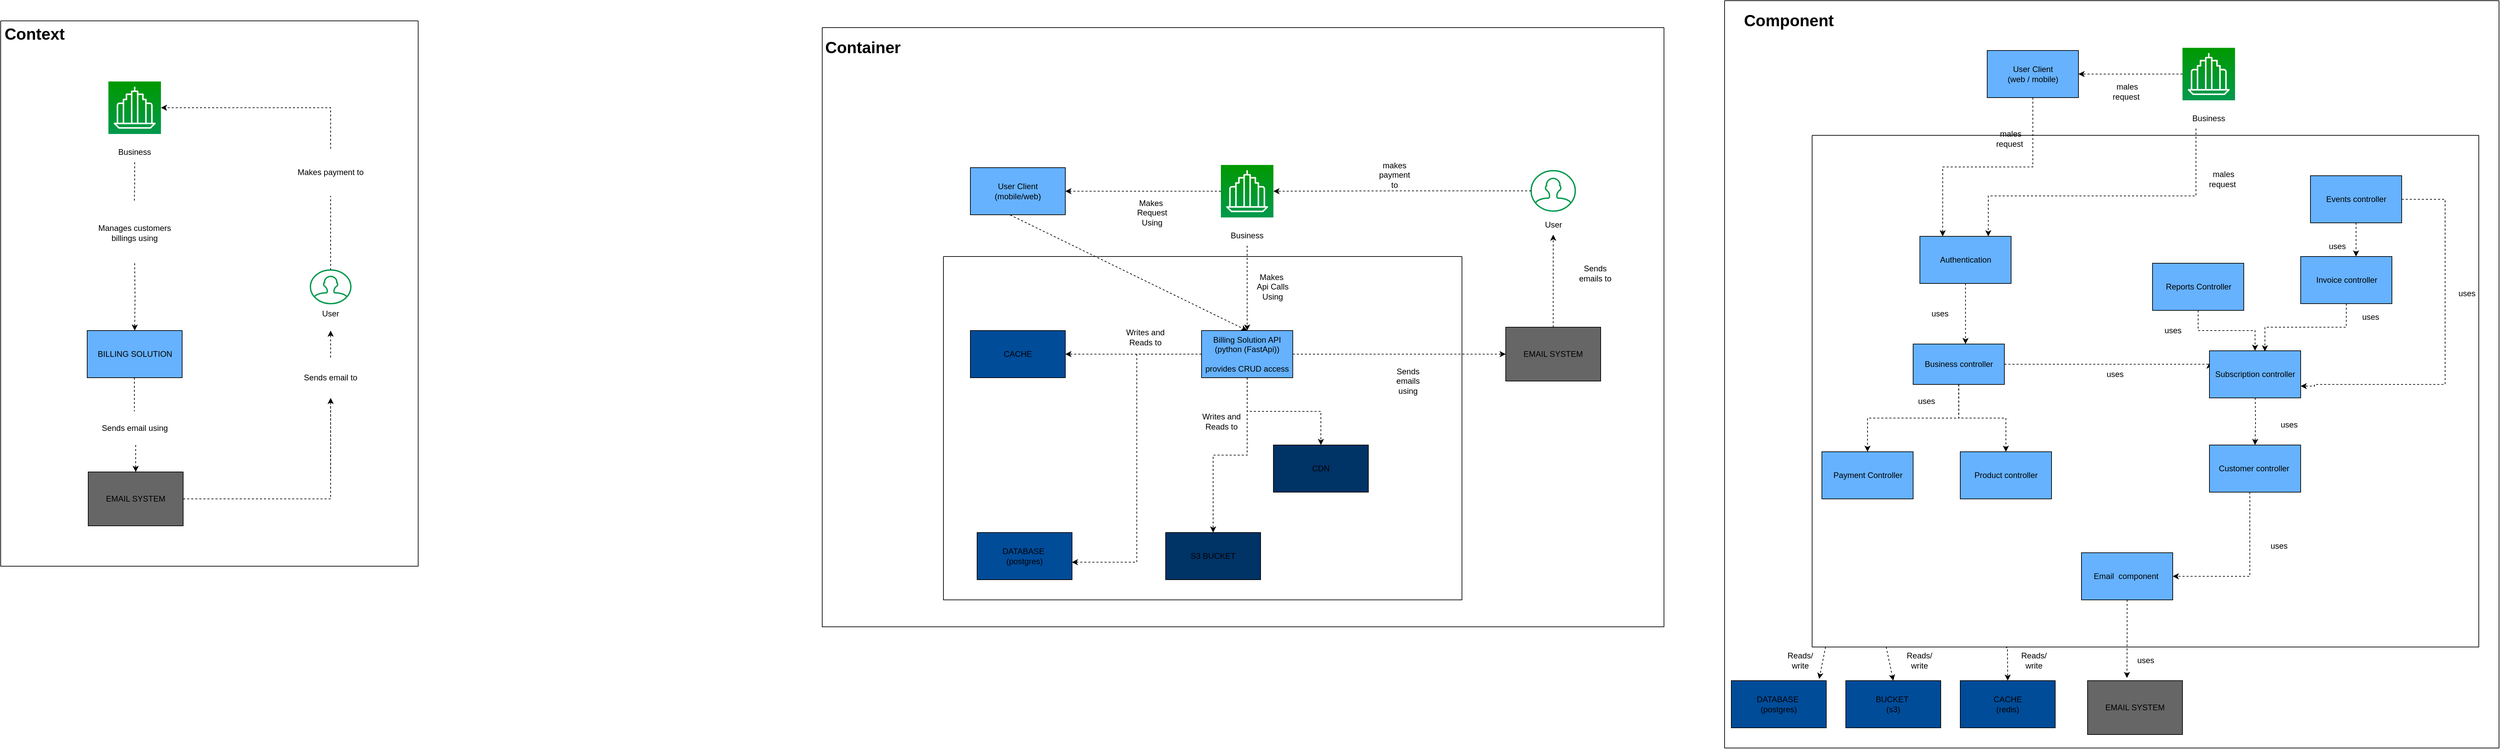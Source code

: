 <mxfile version="21.6.1" type="google">
  <diagram name="Page-1" id="AGiO3ol5ohwqfE_UyvIH">
    <mxGraphModel grid="1" page="1" gridSize="10" guides="1" tooltips="1" connect="1" arrows="1" fold="1" pageScale="1" pageWidth="850" pageHeight="1100" math="0" shadow="0">
      <root>
        <mxCell id="0" />
        <mxCell id="1" parent="0" />
        <mxCell id="WrBATwZzKK5_DxGyc8Bm-41" style="edgeStyle=orthogonalEdgeStyle;rounded=0;orthogonalLoop=1;jettySize=auto;html=1;entryX=0.5;entryY=0;entryDx=0;entryDy=0;endArrow=none;endFill=0;dashed=1;" edge="1" parent="1" source="WrBATwZzKK5_DxGyc8Bm-2">
          <mxGeometry relative="1" as="geometry">
            <mxPoint x="188.5" y="590" as="targetPoint" />
            <Array as="points">
              <mxPoint x="189" y="565" />
            </Array>
          </mxGeometry>
        </mxCell>
        <mxCell id="WrBATwZzKK5_DxGyc8Bm-2" value="BILLING SOLUTION" style="rounded=0;whiteSpace=wrap;html=1;fillColor=#66B2FF;movable=1;resizable=1;rotatable=1;deletable=1;editable=1;locked=0;connectable=1;" vertex="1" parent="1">
          <mxGeometry x="118.5" y="470" width="141" height="70" as="geometry" />
        </mxCell>
        <mxCell id="WrBATwZzKK5_DxGyc8Bm-4" value="" style="group;movable=1;resizable=1;rotatable=1;deletable=1;editable=1;locked=0;connectable=1;" connectable="0" vertex="1" parent="1">
          <mxGeometry x="150" y="100" width="78" height="120" as="geometry" />
        </mxCell>
        <mxCell id="WrBATwZzKK5_DxGyc8Bm-63" value="" style="group" connectable="0" vertex="1" parent="WrBATwZzKK5_DxGyc8Bm-4">
          <mxGeometry width="78" height="120" as="geometry" />
        </mxCell>
        <mxCell id="WrBATwZzKK5_DxGyc8Bm-1" value="" style="sketch=0;points=[[0,0,0],[0.25,0,0],[0.5,0,0],[0.75,0,0],[1,0,0],[0,1,0],[0.25,1,0],[0.5,1,0],[0.75,1,0],[1,1,0],[0,0.25,0],[0,0.5,0],[0,0.75,0],[1,0.25,0],[1,0.5,0],[1,0.75,0]];outlineConnect=0;fontColor=#232F3E;gradientColor=#009900;gradientDirection=north;fillColor=#00994D;strokeColor=#ffffff;dashed=0;verticalLabelPosition=bottom;verticalAlign=top;align=center;html=1;fontSize=12;fontStyle=0;aspect=fixed;shape=mxgraph.aws4.resourceIcon;resIcon=mxgraph.aws4.business_application;" vertex="1" parent="WrBATwZzKK5_DxGyc8Bm-63">
          <mxGeometry width="78" height="78" as="geometry" />
        </mxCell>
        <mxCell id="WrBATwZzKK5_DxGyc8Bm-3" value="Business" style="text;html=1;strokeColor=none;fillColor=none;align=center;verticalAlign=middle;whiteSpace=wrap;rounded=0;" vertex="1" parent="WrBATwZzKK5_DxGyc8Bm-63">
          <mxGeometry x="9" y="90" width="60" height="30" as="geometry" />
        </mxCell>
        <object label="" placeholders="1" id="WrBATwZzKK5_DxGyc8Bm-12">
          <mxCell style="edgeStyle=orthogonalEdgeStyle;rounded=0;orthogonalLoop=1;jettySize=auto;html=1;dashed=1;" edge="1" parent="1" target="WrBATwZzKK5_DxGyc8Bm-2">
            <mxGeometry relative="1" as="geometry">
              <mxPoint x="189" y="370" as="sourcePoint" />
            </mxGeometry>
          </mxCell>
        </object>
        <mxCell id="WrBATwZzKK5_DxGyc8Bm-20" value="Manages customers&lt;br&gt;billings using" style="text;html=1;strokeColor=none;fillColor=none;align=center;verticalAlign=middle;whiteSpace=wrap;rounded=0;" vertex="1" parent="1">
          <mxGeometry x="118.5" y="280" width="140" height="90" as="geometry" />
        </mxCell>
        <mxCell id="WrBATwZzKK5_DxGyc8Bm-30" style="edgeStyle=orthogonalEdgeStyle;rounded=0;orthogonalLoop=1;jettySize=auto;html=1;entryX=1;entryY=0.5;entryDx=0;entryDy=0;entryPerimeter=0;exitX=0.5;exitY=0;exitDx=0;exitDy=0;dashed=1;movable=0;resizable=0;rotatable=0;deletable=0;editable=0;locked=1;connectable=0;" edge="1" parent="1" source="WrBATwZzKK5_DxGyc8Bm-21" target="WrBATwZzKK5_DxGyc8Bm-1">
          <mxGeometry relative="1" as="geometry">
            <mxPoint x="250" y="140" as="targetPoint" />
            <mxPoint x="518.5" y="200" as="sourcePoint" />
            <Array as="points">
              <mxPoint x="480" y="139" />
            </Array>
          </mxGeometry>
        </mxCell>
        <mxCell id="WrBATwZzKK5_DxGyc8Bm-21" value="Makes payment to" style="text;html=1;strokeColor=none;fillColor=none;align=center;verticalAlign=middle;whiteSpace=wrap;rounded=0;movable=0;resizable=0;rotatable=0;deletable=0;editable=0;locked=1;connectable=0;" vertex="1" parent="1">
          <mxGeometry x="410" y="200" width="140" height="70" as="geometry" />
        </mxCell>
        <mxCell id="WrBATwZzKK5_DxGyc8Bm-22" style="edgeStyle=orthogonalEdgeStyle;rounded=0;orthogonalLoop=1;jettySize=auto;html=1;entryX=0.5;entryY=0;entryDx=0;entryDy=0;dashed=1;endArrow=none;endFill=0;" edge="1" parent="1" source="WrBATwZzKK5_DxGyc8Bm-3" target="WrBATwZzKK5_DxGyc8Bm-20">
          <mxGeometry relative="1" as="geometry" />
        </mxCell>
        <mxCell id="WrBATwZzKK5_DxGyc8Bm-26" value="" style="edgeStyle=orthogonalEdgeStyle;rounded=0;orthogonalLoop=1;jettySize=auto;html=1;dashed=1;" edge="1" parent="1" source="WrBATwZzKK5_DxGyc8Bm-24">
          <mxGeometry relative="1" as="geometry">
            <mxPoint x="480" y="470" as="targetPoint" />
          </mxGeometry>
        </mxCell>
        <mxCell id="WrBATwZzKK5_DxGyc8Bm-38" value="" style="swimlane;startSize=0;movable=1;resizable=1;rotatable=1;deletable=1;editable=1;locked=0;connectable=1;" vertex="1" parent="1">
          <mxGeometry x="-10" y="10" width="620" height="810" as="geometry" />
        </mxCell>
        <mxCell id="WrBATwZzKK5_DxGyc8Bm-47" value="Context" style="text;strokeColor=none;fillColor=none;html=1;fontSize=24;fontStyle=1;verticalAlign=middle;align=center;movable=1;resizable=1;rotatable=1;deletable=1;editable=1;locked=0;connectable=1;" vertex="1" parent="WrBATwZzKK5_DxGyc8Bm-38">
          <mxGeometry width="100" height="40" as="geometry" />
        </mxCell>
        <mxCell id="WrBATwZzKK5_DxGyc8Bm-51" value="" style="group;movable=1;resizable=1;rotatable=1;deletable=1;editable=1;locked=0;connectable=1;" connectable="0" vertex="1" parent="WrBATwZzKK5_DxGyc8Bm-38">
          <mxGeometry x="460" y="370" width="60" height="80" as="geometry" />
        </mxCell>
        <mxCell id="WrBATwZzKK5_DxGyc8Bm-49" value="" style="html=1;verticalLabelPosition=bottom;align=center;labelBackgroundColor=#ffffff;verticalAlign=top;strokeWidth=2;strokeColor=#00994D;shadow=0;dashed=0;shape=mxgraph.ios7.icons.user;" vertex="1" parent="WrBATwZzKK5_DxGyc8Bm-51">
          <mxGeometry width="60" height="50" as="geometry" />
        </mxCell>
        <mxCell id="WrBATwZzKK5_DxGyc8Bm-50" value="User" style="text;html=1;strokeColor=none;fillColor=none;align=center;verticalAlign=middle;whiteSpace=wrap;rounded=0;container=1;" vertex="1" parent="WrBATwZzKK5_DxGyc8Bm-51">
          <mxGeometry y="50" width="60" height="30" as="geometry" />
        </mxCell>
        <mxCell id="WrBATwZzKK5_DxGyc8Bm-62" style="edgeStyle=orthogonalEdgeStyle;rounded=0;orthogonalLoop=1;jettySize=auto;html=1;entryX=0.5;entryY=1;entryDx=0;entryDy=0;dashed=1;" edge="1" parent="WrBATwZzKK5_DxGyc8Bm-38" source="WrBATwZzKK5_DxGyc8Bm-34" target="WrBATwZzKK5_DxGyc8Bm-24">
          <mxGeometry relative="1" as="geometry" />
        </mxCell>
        <mxCell id="WrBATwZzKK5_DxGyc8Bm-34" value="EMAIL SYSTEM" style="rounded=0;whiteSpace=wrap;html=1;fillColor=#666666;movable=1;resizable=1;rotatable=1;deletable=1;editable=1;locked=0;connectable=1;" vertex="1" parent="WrBATwZzKK5_DxGyc8Bm-38">
          <mxGeometry x="130" y="670" width="141" height="80" as="geometry" />
        </mxCell>
        <mxCell id="WrBATwZzKK5_DxGyc8Bm-24" value="Sends email to" style="text;html=1;strokeColor=none;fillColor=none;align=center;verticalAlign=middle;whiteSpace=wrap;rounded=0;" vertex="1" parent="WrBATwZzKK5_DxGyc8Bm-38">
          <mxGeometry x="435" y="500" width="110" height="60" as="geometry" />
        </mxCell>
        <mxCell id="WrBATwZzKK5_DxGyc8Bm-36" style="edgeStyle=orthogonalEdgeStyle;rounded=0;orthogonalLoop=1;jettySize=auto;html=1;entryX=0.5;entryY=1;entryDx=0;entryDy=0;endArrow=none;endFill=0;dashed=1;" edge="1" parent="WrBATwZzKK5_DxGyc8Bm-38" source="WrBATwZzKK5_DxGyc8Bm-38" target="WrBATwZzKK5_DxGyc8Bm-24">
          <mxGeometry relative="1" as="geometry">
            <mxPoint x="490" y="610" as="targetPoint" />
            <Array as="points">
              <mxPoint x="490" y="670" />
              <mxPoint x="490" y="670" />
            </Array>
          </mxGeometry>
        </mxCell>
        <mxCell id="WrBATwZzKK5_DxGyc8Bm-61" style="edgeStyle=orthogonalEdgeStyle;rounded=0;orthogonalLoop=1;jettySize=auto;html=1;dashed=1;" edge="1" parent="WrBATwZzKK5_DxGyc8Bm-38" source="WrBATwZzKK5_DxGyc8Bm-59" target="WrBATwZzKK5_DxGyc8Bm-34">
          <mxGeometry relative="1" as="geometry" />
        </mxCell>
        <mxCell id="WrBATwZzKK5_DxGyc8Bm-59" value="Sends email using&amp;nbsp;" style="text;html=1;strokeColor=none;fillColor=none;align=center;verticalAlign=middle;whiteSpace=wrap;rounded=0;movable=1;resizable=1;rotatable=1;deletable=1;editable=1;locked=0;connectable=1;" vertex="1" parent="WrBATwZzKK5_DxGyc8Bm-38">
          <mxGeometry x="145.5" y="580" width="110" height="50" as="geometry" />
        </mxCell>
        <mxCell id="WrBATwZzKK5_DxGyc8Bm-53" style="edgeStyle=orthogonalEdgeStyle;rounded=0;orthogonalLoop=1;jettySize=auto;html=1;endArrow=none;endFill=0;dashed=1;movable=1;resizable=1;rotatable=1;deletable=1;editable=1;locked=0;connectable=1;" edge="1" parent="1" source="WrBATwZzKK5_DxGyc8Bm-49" target="WrBATwZzKK5_DxGyc8Bm-21">
          <mxGeometry relative="1" as="geometry" />
        </mxCell>
        <mxCell id="WrBATwZzKK5_DxGyc8Bm-74" value="" style="swimlane;startSize=0;strokeColor=#000000;" vertex="1" parent="1">
          <mxGeometry x="1210" y="20" width="1250" height="890" as="geometry" />
        </mxCell>
        <mxCell id="WrBATwZzKK5_DxGyc8Bm-87" style="edgeStyle=orthogonalEdgeStyle;rounded=0;orthogonalLoop=1;jettySize=auto;html=1;entryX=1;entryY=0.5;entryDx=0;entryDy=0;dashed=1;" edge="1" parent="WrBATwZzKK5_DxGyc8Bm-74" source="WrBATwZzKK5_DxGyc8Bm-72" target="WrBATwZzKK5_DxGyc8Bm-81">
          <mxGeometry relative="1" as="geometry" />
        </mxCell>
        <mxCell id="WrBATwZzKK5_DxGyc8Bm-91" style="edgeStyle=orthogonalEdgeStyle;rounded=0;orthogonalLoop=1;jettySize=auto;html=1;entryX=0.5;entryY=0;entryDx=0;entryDy=0;dashed=1;" edge="1" parent="WrBATwZzKK5_DxGyc8Bm-74" source="WrBATwZzKK5_DxGyc8Bm-72" target="WrBATwZzKK5_DxGyc8Bm-82">
          <mxGeometry relative="1" as="geometry" />
        </mxCell>
        <mxCell id="WrBATwZzKK5_DxGyc8Bm-92" style="edgeStyle=orthogonalEdgeStyle;rounded=0;orthogonalLoop=1;jettySize=auto;html=1;dashed=1;" edge="1" parent="WrBATwZzKK5_DxGyc8Bm-74" source="WrBATwZzKK5_DxGyc8Bm-72" target="WrBATwZzKK5_DxGyc8Bm-98">
          <mxGeometry relative="1" as="geometry">
            <mxPoint x="555.25" y="750" as="targetPoint" />
          </mxGeometry>
        </mxCell>
        <mxCell id="WrBATwZzKK5_DxGyc8Bm-93" style="edgeStyle=orthogonalEdgeStyle;rounded=0;orthogonalLoop=1;jettySize=auto;html=1;entryX=0.998;entryY=0.629;entryDx=0;entryDy=0;entryPerimeter=0;dashed=1;" edge="1" parent="WrBATwZzKK5_DxGyc8Bm-74" source="WrBATwZzKK5_DxGyc8Bm-72" target="WrBATwZzKK5_DxGyc8Bm-79">
          <mxGeometry relative="1" as="geometry" />
        </mxCell>
        <mxCell id="WrBATwZzKK5_DxGyc8Bm-94" style="edgeStyle=orthogonalEdgeStyle;rounded=0;orthogonalLoop=1;jettySize=auto;html=1;entryX=0;entryY=0.5;entryDx=0;entryDy=0;dashed=1;" edge="1" parent="WrBATwZzKK5_DxGyc8Bm-74" source="WrBATwZzKK5_DxGyc8Bm-72" target="WrBATwZzKK5_DxGyc8Bm-73">
          <mxGeometry relative="1" as="geometry" />
        </mxCell>
        <mxCell id="WrBATwZzKK5_DxGyc8Bm-72" value="Billing Solution API&lt;br&gt;(python (FastApi))&lt;br&gt;&lt;br&gt;provides CRUD access" style="rounded=0;whiteSpace=wrap;html=1;fillColor=#66B2FF;movable=1;resizable=1;rotatable=1;deletable=1;editable=1;locked=0;connectable=1;" vertex="1" parent="WrBATwZzKK5_DxGyc8Bm-74">
          <mxGeometry x="563.25" y="450" width="135.5" height="70" as="geometry" />
        </mxCell>
        <mxCell id="WrBATwZzKK5_DxGyc8Bm-78" value="User Client&lt;br&gt;(mobile/web)" style="rounded=0;whiteSpace=wrap;html=1;fillColor=#66B2FF;movable=1;resizable=1;rotatable=1;deletable=1;editable=1;locked=0;connectable=1;" vertex="1" parent="WrBATwZzKK5_DxGyc8Bm-74">
          <mxGeometry x="220" y="208" width="141" height="70" as="geometry" />
        </mxCell>
        <mxCell id="WrBATwZzKK5_DxGyc8Bm-95" style="edgeStyle=orthogonalEdgeStyle;rounded=0;orthogonalLoop=1;jettySize=auto;html=1;dashed=1;" edge="1" parent="WrBATwZzKK5_DxGyc8Bm-74" source="WrBATwZzKK5_DxGyc8Bm-73" target="WrBATwZzKK5_DxGyc8Bm-71">
          <mxGeometry relative="1" as="geometry" />
        </mxCell>
        <mxCell id="WrBATwZzKK5_DxGyc8Bm-73" value="EMAIL SYSTEM" style="rounded=0;whiteSpace=wrap;html=1;fillColor=#666666;movable=1;resizable=1;rotatable=1;deletable=1;editable=1;locked=0;connectable=1;" vertex="1" parent="WrBATwZzKK5_DxGyc8Bm-74">
          <mxGeometry x="1015" y="445" width="141" height="80" as="geometry" />
        </mxCell>
        <mxCell id="WrBATwZzKK5_DxGyc8Bm-86" style="edgeStyle=orthogonalEdgeStyle;rounded=0;orthogonalLoop=1;jettySize=auto;html=1;dashed=1;" edge="1" parent="WrBATwZzKK5_DxGyc8Bm-74" source="WrBATwZzKK5_DxGyc8Bm-65" target="WrBATwZzKK5_DxGyc8Bm-72">
          <mxGeometry relative="1" as="geometry" />
        </mxCell>
        <mxCell id="WrBATwZzKK5_DxGyc8Bm-65" value="" style="group;movable=1;resizable=1;rotatable=1;deletable=1;editable=1;locked=0;connectable=1;" connectable="0" vertex="1" parent="WrBATwZzKK5_DxGyc8Bm-74">
          <mxGeometry x="592" y="204" width="78" height="120" as="geometry" />
        </mxCell>
        <mxCell id="WrBATwZzKK5_DxGyc8Bm-66" value="" style="group" connectable="0" vertex="1" parent="WrBATwZzKK5_DxGyc8Bm-65">
          <mxGeometry width="78" height="120" as="geometry" />
        </mxCell>
        <mxCell id="WrBATwZzKK5_DxGyc8Bm-67" value="" style="sketch=0;points=[[0,0,0],[0.25,0,0],[0.5,0,0],[0.75,0,0],[1,0,0],[0,1,0],[0.25,1,0],[0.5,1,0],[0.75,1,0],[1,1,0],[0,0.25,0],[0,0.5,0],[0,0.75,0],[1,0.25,0],[1,0.5,0],[1,0.75,0]];outlineConnect=0;fontColor=#232F3E;gradientColor=#009900;gradientDirection=north;fillColor=#00994D;strokeColor=#ffffff;dashed=0;verticalLabelPosition=bottom;verticalAlign=top;align=center;html=1;fontSize=12;fontStyle=0;aspect=fixed;shape=mxgraph.aws4.resourceIcon;resIcon=mxgraph.aws4.business_application;" vertex="1" parent="WrBATwZzKK5_DxGyc8Bm-66">
          <mxGeometry width="78" height="78" as="geometry" />
        </mxCell>
        <mxCell id="WrBATwZzKK5_DxGyc8Bm-68" value="Business" style="text;html=1;strokeColor=none;fillColor=none;align=center;verticalAlign=middle;whiteSpace=wrap;rounded=0;" vertex="1" parent="WrBATwZzKK5_DxGyc8Bm-66">
          <mxGeometry x="9" y="90" width="60" height="30" as="geometry" />
        </mxCell>
        <mxCell id="WrBATwZzKK5_DxGyc8Bm-79" value="DATABASE&amp;nbsp;&lt;br&gt;(postgres)" style="rounded=0;whiteSpace=wrap;html=1;fillColor=#004C99;movable=1;resizable=1;rotatable=1;deletable=1;editable=1;locked=0;connectable=1;" vertex="1" parent="WrBATwZzKK5_DxGyc8Bm-74">
          <mxGeometry x="230" y="750" width="141" height="70" as="geometry" />
        </mxCell>
        <mxCell id="WrBATwZzKK5_DxGyc8Bm-81" value="CACHE" style="rounded=0;whiteSpace=wrap;html=1;fillColor=#004C99;movable=1;resizable=1;rotatable=1;deletable=1;editable=1;locked=0;connectable=1;" vertex="1" parent="WrBATwZzKK5_DxGyc8Bm-74">
          <mxGeometry x="220" y="450" width="141" height="70" as="geometry" />
        </mxCell>
        <mxCell id="WrBATwZzKK5_DxGyc8Bm-82" value="CDN" style="rounded=0;whiteSpace=wrap;html=1;fillColor=#003366;movable=1;resizable=1;rotatable=1;deletable=1;editable=1;locked=0;connectable=1;" vertex="1" parent="WrBATwZzKK5_DxGyc8Bm-74">
          <mxGeometry x="670" y="620" width="141" height="70" as="geometry" />
        </mxCell>
        <mxCell id="WrBATwZzKK5_DxGyc8Bm-85" style="edgeStyle=orthogonalEdgeStyle;rounded=0;orthogonalLoop=1;jettySize=auto;html=1;dashed=1;" edge="1" parent="WrBATwZzKK5_DxGyc8Bm-74" source="WrBATwZzKK5_DxGyc8Bm-67" target="WrBATwZzKK5_DxGyc8Bm-78">
          <mxGeometry relative="1" as="geometry" />
        </mxCell>
        <mxCell id="WrBATwZzKK5_DxGyc8Bm-83" value="" style="group" connectable="0" vertex="1" parent="WrBATwZzKK5_DxGyc8Bm-74">
          <mxGeometry x="1052.75" y="212.5" width="65.5" height="95" as="geometry" />
        </mxCell>
        <mxCell id="WrBATwZzKK5_DxGyc8Bm-70" value="" style="html=1;verticalLabelPosition=bottom;align=center;labelBackgroundColor=#ffffff;verticalAlign=top;strokeWidth=2;strokeColor=#00994D;shadow=0;dashed=0;shape=mxgraph.ios7.icons.user;" vertex="1" parent="WrBATwZzKK5_DxGyc8Bm-83">
          <mxGeometry width="65.5" height="60" as="geometry" />
        </mxCell>
        <mxCell id="WrBATwZzKK5_DxGyc8Bm-71" value="User" style="text;html=1;strokeColor=none;fillColor=none;align=center;verticalAlign=middle;whiteSpace=wrap;rounded=0;container=1;" vertex="1" parent="WrBATwZzKK5_DxGyc8Bm-83">
          <mxGeometry y="65" width="65.5" height="30" as="geometry" />
        </mxCell>
        <mxCell id="WrBATwZzKK5_DxGyc8Bm-96" style="edgeStyle=orthogonalEdgeStyle;rounded=0;orthogonalLoop=1;jettySize=auto;html=1;entryX=1;entryY=0.5;entryDx=0;entryDy=0;entryPerimeter=0;dashed=1;" edge="1" parent="WrBATwZzKK5_DxGyc8Bm-74" source="WrBATwZzKK5_DxGyc8Bm-70" target="WrBATwZzKK5_DxGyc8Bm-67">
          <mxGeometry relative="1" as="geometry" />
        </mxCell>
        <mxCell id="WrBATwZzKK5_DxGyc8Bm-97" value="Container" style="text;strokeColor=none;fillColor=none;html=1;fontSize=24;fontStyle=1;verticalAlign=middle;align=center;movable=1;resizable=1;rotatable=1;deletable=1;editable=1;locked=0;connectable=1;" vertex="1" parent="WrBATwZzKK5_DxGyc8Bm-74">
          <mxGeometry x="10" y="10" width="100" height="40" as="geometry" />
        </mxCell>
        <mxCell id="WrBATwZzKK5_DxGyc8Bm-98" value="S3 BUCKET" style="rounded=0;whiteSpace=wrap;html=1;fillColor=#003366;movable=1;resizable=1;rotatable=1;deletable=1;editable=1;locked=0;connectable=1;" vertex="1" parent="WrBATwZzKK5_DxGyc8Bm-74">
          <mxGeometry x="510" y="750" width="141" height="70" as="geometry" />
        </mxCell>
        <mxCell id="WrBATwZzKK5_DxGyc8Bm-99" value="Makes&amp;nbsp; Request Using" style="text;html=1;strokeColor=none;fillColor=none;align=center;verticalAlign=middle;whiteSpace=wrap;rounded=0;" vertex="1" parent="WrBATwZzKK5_DxGyc8Bm-74">
          <mxGeometry x="460" y="260" width="60" height="30" as="geometry" />
        </mxCell>
        <mxCell id="WrBATwZzKK5_DxGyc8Bm-101" value="" style="endArrow=classic;html=1;rounded=0;exitX=0.42;exitY=1.005;exitDx=0;exitDy=0;exitPerimeter=0;entryX=0.5;entryY=0;entryDx=0;entryDy=0;dashed=1;" edge="1" parent="WrBATwZzKK5_DxGyc8Bm-74" source="WrBATwZzKK5_DxGyc8Bm-78" target="WrBATwZzKK5_DxGyc8Bm-72">
          <mxGeometry width="50" height="50" relative="1" as="geometry">
            <mxPoint x="550" y="500" as="sourcePoint" />
            <mxPoint x="600" y="450" as="targetPoint" />
          </mxGeometry>
        </mxCell>
        <mxCell id="WrBATwZzKK5_DxGyc8Bm-107" value="Makes&amp;nbsp; Api Calls Using" style="text;html=1;strokeColor=none;fillColor=none;align=center;verticalAlign=middle;whiteSpace=wrap;rounded=0;" vertex="1" parent="WrBATwZzKK5_DxGyc8Bm-74">
          <mxGeometry x="638.75" y="370" width="60" height="30" as="geometry" />
        </mxCell>
        <mxCell id="WrBATwZzKK5_DxGyc8Bm-108" value="Writes and Reads to" style="text;html=1;strokeColor=none;fillColor=none;align=center;verticalAlign=middle;whiteSpace=wrap;rounded=0;" vertex="1" parent="WrBATwZzKK5_DxGyc8Bm-74">
          <mxGeometry x="450" y="445" width="60" height="30" as="geometry" />
        </mxCell>
        <mxCell id="WrBATwZzKK5_DxGyc8Bm-109" value="Writes and Reads to" style="text;html=1;strokeColor=none;fillColor=none;align=center;verticalAlign=middle;whiteSpace=wrap;rounded=0;" vertex="1" parent="WrBATwZzKK5_DxGyc8Bm-74">
          <mxGeometry x="563.25" y="570" width="60" height="30" as="geometry" />
        </mxCell>
        <mxCell id="WrBATwZzKK5_DxGyc8Bm-111" value="Sends emails using" style="text;html=1;strokeColor=none;fillColor=none;align=center;verticalAlign=middle;whiteSpace=wrap;rounded=0;" vertex="1" parent="WrBATwZzKK5_DxGyc8Bm-74">
          <mxGeometry x="840" y="510" width="60" height="30" as="geometry" />
        </mxCell>
        <mxCell id="WrBATwZzKK5_DxGyc8Bm-112" value="Sends emails to" style="text;html=1;strokeColor=none;fillColor=none;align=center;verticalAlign=middle;whiteSpace=wrap;rounded=0;" vertex="1" parent="WrBATwZzKK5_DxGyc8Bm-74">
          <mxGeometry x="1118.25" y="350" width="60" height="30" as="geometry" />
        </mxCell>
        <mxCell id="WrBATwZzKK5_DxGyc8Bm-113" value="makes payment to" style="text;html=1;strokeColor=none;fillColor=none;align=center;verticalAlign=middle;whiteSpace=wrap;rounded=0;" vertex="1" parent="WrBATwZzKK5_DxGyc8Bm-74">
          <mxGeometry x="820" y="204" width="60" height="30" as="geometry" />
        </mxCell>
        <mxCell id="WrBATwZzKK5_DxGyc8Bm-115" value="" style="swimlane;startSize=0;" vertex="1" parent="WrBATwZzKK5_DxGyc8Bm-74">
          <mxGeometry x="180" y="340" width="770" height="510" as="geometry" />
        </mxCell>
        <mxCell id="WrBATwZzKK5_DxGyc8Bm-131" style="edgeStyle=orthogonalEdgeStyle;rounded=0;orthogonalLoop=1;jettySize=auto;html=1;entryX=0.574;entryY=0;entryDx=0;entryDy=0;entryPerimeter=0;dashed=1;" edge="1" parent="1" source="WrBATwZzKK5_DxGyc8Bm-118" target="WrBATwZzKK5_DxGyc8Bm-121">
          <mxGeometry relative="1" as="geometry" />
        </mxCell>
        <mxCell id="WrBATwZzKK5_DxGyc8Bm-118" value="Authentication" style="rounded=0;whiteSpace=wrap;html=1;fillColor=#66B2FF;movable=1;resizable=1;rotatable=1;deletable=1;editable=1;locked=0;connectable=1;" vertex="1" parent="1">
          <mxGeometry x="2840" y="330" width="135.5" height="70" as="geometry" />
        </mxCell>
        <mxCell id="WrBATwZzKK5_DxGyc8Bm-133" style="edgeStyle=orthogonalEdgeStyle;rounded=0;orthogonalLoop=1;jettySize=auto;html=1;dashed=1;" edge="1" parent="1" source="WrBATwZzKK5_DxGyc8Bm-121" target="WrBATwZzKK5_DxGyc8Bm-127">
          <mxGeometry relative="1" as="geometry" />
        </mxCell>
        <mxCell id="WrBATwZzKK5_DxGyc8Bm-134" style="edgeStyle=orthogonalEdgeStyle;rounded=0;orthogonalLoop=1;jettySize=auto;html=1;dashed=1;" edge="1" parent="1" source="WrBATwZzKK5_DxGyc8Bm-121" target="WrBATwZzKK5_DxGyc8Bm-128">
          <mxGeometry relative="1" as="geometry" />
        </mxCell>
        <mxCell id="WrBATwZzKK5_DxGyc8Bm-137" style="edgeStyle=orthogonalEdgeStyle;rounded=0;orthogonalLoop=1;jettySize=auto;html=1;entryX=0;entryY=0.25;entryDx=0;entryDy=0;dashed=1;" edge="1" parent="1" source="WrBATwZzKK5_DxGyc8Bm-121" target="WrBATwZzKK5_DxGyc8Bm-123">
          <mxGeometry relative="1" as="geometry">
            <Array as="points">
              <mxPoint x="3270" y="520" />
            </Array>
          </mxGeometry>
        </mxCell>
        <mxCell id="WrBATwZzKK5_DxGyc8Bm-121" value="Business controller" style="rounded=0;whiteSpace=wrap;html=1;fillColor=#66B2FF;movable=1;resizable=1;rotatable=1;deletable=1;editable=1;locked=0;connectable=1;" vertex="1" parent="1">
          <mxGeometry x="2830" y="490" width="135.5" height="60" as="geometry" />
        </mxCell>
        <mxCell id="WrBATwZzKK5_DxGyc8Bm-140" style="edgeStyle=orthogonalEdgeStyle;rounded=0;orthogonalLoop=1;jettySize=auto;html=1;entryX=1;entryY=0.5;entryDx=0;entryDy=0;dashed=1;" edge="1" parent="1" source="WrBATwZzKK5_DxGyc8Bm-122" target="WrBATwZzKK5_DxGyc8Bm-138">
          <mxGeometry relative="1" as="geometry">
            <Array as="points">
              <mxPoint x="3330" y="835" />
            </Array>
          </mxGeometry>
        </mxCell>
        <mxCell id="WrBATwZzKK5_DxGyc8Bm-122" value="Customer controller&amp;nbsp;" style="rounded=0;whiteSpace=wrap;html=1;fillColor=#66B2FF;movable=1;resizable=1;rotatable=1;deletable=1;editable=1;locked=0;connectable=1;" vertex="1" parent="1">
          <mxGeometry x="3270" y="640" width="135.5" height="70" as="geometry" />
        </mxCell>
        <mxCell id="WrBATwZzKK5_DxGyc8Bm-132" style="edgeStyle=orthogonalEdgeStyle;rounded=0;orthogonalLoop=1;jettySize=auto;html=1;entryX=0.5;entryY=0;entryDx=0;entryDy=0;dashed=1;" edge="1" parent="1" target="WrBATwZzKK5_DxGyc8Bm-122">
          <mxGeometry relative="1" as="geometry">
            <mxPoint x="3338" y="570" as="sourcePoint" />
          </mxGeometry>
        </mxCell>
        <mxCell id="WrBATwZzKK5_DxGyc8Bm-123" value="Subscription controller" style="rounded=0;whiteSpace=wrap;html=1;fillColor=#66B2FF;movable=1;resizable=1;rotatable=1;deletable=1;editable=1;locked=0;connectable=1;" vertex="1" parent="1">
          <mxGeometry x="3270" y="500" width="135.5" height="70" as="geometry" />
        </mxCell>
        <mxCell id="WrBATwZzKK5_DxGyc8Bm-130" style="edgeStyle=orthogonalEdgeStyle;rounded=0;orthogonalLoop=1;jettySize=auto;html=1;entryX=0.608;entryY=0.013;entryDx=0;entryDy=0;entryPerimeter=0;dashed=1;" edge="1" parent="1" source="WrBATwZzKK5_DxGyc8Bm-124" target="WrBATwZzKK5_DxGyc8Bm-123">
          <mxGeometry relative="1" as="geometry" />
        </mxCell>
        <mxCell id="WrBATwZzKK5_DxGyc8Bm-124" value="Invoice controller" style="rounded=0;whiteSpace=wrap;html=1;fillColor=#66B2FF;movable=1;resizable=1;rotatable=1;deletable=1;editable=1;locked=0;connectable=1;" vertex="1" parent="1">
          <mxGeometry x="3405.5" y="360" width="135.5" height="70" as="geometry" />
        </mxCell>
        <mxCell id="WrBATwZzKK5_DxGyc8Bm-135" style="edgeStyle=orthogonalEdgeStyle;rounded=0;orthogonalLoop=1;jettySize=auto;html=1;entryX=0.607;entryY=0;entryDx=0;entryDy=0;entryPerimeter=0;dashed=1;" edge="1" parent="1" source="WrBATwZzKK5_DxGyc8Bm-125" target="WrBATwZzKK5_DxGyc8Bm-124">
          <mxGeometry relative="1" as="geometry" />
        </mxCell>
        <mxCell id="WrBATwZzKK5_DxGyc8Bm-136" style="edgeStyle=orthogonalEdgeStyle;rounded=0;orthogonalLoop=1;jettySize=auto;html=1;entryX=1;entryY=0.75;entryDx=0;entryDy=0;dashed=1;" edge="1" parent="1" source="WrBATwZzKK5_DxGyc8Bm-125" target="WrBATwZzKK5_DxGyc8Bm-123">
          <mxGeometry relative="1" as="geometry">
            <Array as="points">
              <mxPoint x="3620" y="275" />
              <mxPoint x="3620" y="550" />
              <mxPoint x="3426" y="550" />
              <mxPoint x="3426" y="553" />
            </Array>
          </mxGeometry>
        </mxCell>
        <mxCell id="WrBATwZzKK5_DxGyc8Bm-125" value="Events controller" style="rounded=0;whiteSpace=wrap;html=1;fillColor=#66B2FF;movable=1;resizable=1;rotatable=1;deletable=1;editable=1;locked=0;connectable=1;" vertex="1" parent="1">
          <mxGeometry x="3420" y="240" width="135.5" height="70" as="geometry" />
        </mxCell>
        <mxCell id="WrBATwZzKK5_DxGyc8Bm-129" style="edgeStyle=orthogonalEdgeStyle;rounded=0;orthogonalLoop=1;jettySize=auto;html=1;dashed=1;" edge="1" parent="1" source="WrBATwZzKK5_DxGyc8Bm-126" target="WrBATwZzKK5_DxGyc8Bm-123">
          <mxGeometry relative="1" as="geometry" />
        </mxCell>
        <mxCell id="WrBATwZzKK5_DxGyc8Bm-126" value="Reports Controller" style="rounded=0;whiteSpace=wrap;html=1;fillColor=#66B2FF;movable=1;resizable=1;rotatable=1;deletable=1;editable=1;locked=0;connectable=1;" vertex="1" parent="1">
          <mxGeometry x="3185.5" y="370" width="135.5" height="70" as="geometry" />
        </mxCell>
        <mxCell id="WrBATwZzKK5_DxGyc8Bm-127" value="Product controller" style="rounded=0;whiteSpace=wrap;html=1;fillColor=#66B2FF;movable=1;resizable=1;rotatable=1;deletable=1;editable=1;locked=0;connectable=1;" vertex="1" parent="1">
          <mxGeometry x="2900" y="650" width="135.5" height="70" as="geometry" />
        </mxCell>
        <mxCell id="WrBATwZzKK5_DxGyc8Bm-128" value="Payment Controller" style="rounded=0;whiteSpace=wrap;html=1;fillColor=#66B2FF;movable=1;resizable=1;rotatable=1;deletable=1;editable=1;locked=0;connectable=1;" vertex="1" parent="1">
          <mxGeometry x="2694.5" y="650" width="135.5" height="70" as="geometry" />
        </mxCell>
        <mxCell id="WrBATwZzKK5_DxGyc8Bm-166" style="edgeStyle=orthogonalEdgeStyle;rounded=0;orthogonalLoop=1;jettySize=auto;html=1;dashed=1;entryX=0.415;entryY=-0.049;entryDx=0;entryDy=0;entryPerimeter=0;" edge="1" parent="1" source="WrBATwZzKK5_DxGyc8Bm-138" target="WrBATwZzKK5_DxGyc8Bm-165">
          <mxGeometry relative="1" as="geometry">
            <mxPoint x="3147.75" y="980" as="targetPoint" />
          </mxGeometry>
        </mxCell>
        <mxCell id="WrBATwZzKK5_DxGyc8Bm-138" value="Email&amp;nbsp; component&amp;nbsp;" style="rounded=0;whiteSpace=wrap;html=1;fillColor=#66B2FF;movable=1;resizable=1;rotatable=1;deletable=1;editable=1;locked=0;connectable=1;" vertex="1" parent="1">
          <mxGeometry x="3080" y="800" width="135.5" height="70" as="geometry" />
        </mxCell>
        <mxCell id="WrBATwZzKK5_DxGyc8Bm-142" value="uses" style="text;html=1;strokeColor=none;fillColor=none;align=center;verticalAlign=middle;whiteSpace=wrap;rounded=0;" vertex="1" parent="1">
          <mxGeometry x="2840" y="430" width="60" height="30" as="geometry" />
        </mxCell>
        <mxCell id="WrBATwZzKK5_DxGyc8Bm-143" value="uses" style="text;html=1;strokeColor=none;fillColor=none;align=center;verticalAlign=middle;whiteSpace=wrap;rounded=0;" vertex="1" parent="1">
          <mxGeometry x="2820" y="560" width="60" height="30" as="geometry" />
        </mxCell>
        <mxCell id="WrBATwZzKK5_DxGyc8Bm-144" value="uses" style="text;html=1;strokeColor=none;fillColor=none;align=center;verticalAlign=middle;whiteSpace=wrap;rounded=0;" vertex="1" parent="1">
          <mxGeometry x="3100" y="520" width="60" height="30" as="geometry" />
        </mxCell>
        <mxCell id="WrBATwZzKK5_DxGyc8Bm-145" value="uses" style="text;html=1;strokeColor=none;fillColor=none;align=center;verticalAlign=middle;whiteSpace=wrap;rounded=0;" vertex="1" parent="1">
          <mxGeometry x="3430" y="330" width="60" height="30" as="geometry" />
        </mxCell>
        <mxCell id="WrBATwZzKK5_DxGyc8Bm-146" value="uses" style="text;html=1;strokeColor=none;fillColor=none;align=center;verticalAlign=middle;whiteSpace=wrap;rounded=0;" vertex="1" parent="1">
          <mxGeometry x="3185.5" y="450" width="60" height="40" as="geometry" />
        </mxCell>
        <mxCell id="WrBATwZzKK5_DxGyc8Bm-147" value="uses" style="text;html=1;strokeColor=none;fillColor=none;align=center;verticalAlign=middle;whiteSpace=wrap;rounded=0;" vertex="1" parent="1">
          <mxGeometry x="3476.5" y="430" width="64.5" height="40" as="geometry" />
        </mxCell>
        <mxCell id="WrBATwZzKK5_DxGyc8Bm-148" value="uses" style="text;html=1;strokeColor=none;fillColor=none;align=center;verticalAlign=middle;whiteSpace=wrap;rounded=0;" vertex="1" parent="1">
          <mxGeometry x="3620" y="395" width="64.5" height="40" as="geometry" />
        </mxCell>
        <mxCell id="WrBATwZzKK5_DxGyc8Bm-149" value="uses" style="text;html=1;strokeColor=none;fillColor=none;align=center;verticalAlign=middle;whiteSpace=wrap;rounded=0;" vertex="1" parent="1">
          <mxGeometry x="3355.5" y="590" width="64.5" height="40" as="geometry" />
        </mxCell>
        <mxCell id="WrBATwZzKK5_DxGyc8Bm-150" value="uses" style="text;html=1;strokeColor=none;fillColor=none;align=center;verticalAlign=middle;whiteSpace=wrap;rounded=0;" vertex="1" parent="1">
          <mxGeometry x="3341" y="770" width="64.5" height="40" as="geometry" />
        </mxCell>
        <mxCell id="WrBATwZzKK5_DxGyc8Bm-157" style="edgeStyle=orthogonalEdgeStyle;rounded=0;orthogonalLoop=1;jettySize=auto;html=1;entryX=0.25;entryY=0;entryDx=0;entryDy=0;dashed=1;" edge="1" parent="1" source="WrBATwZzKK5_DxGyc8Bm-151" target="WrBATwZzKK5_DxGyc8Bm-118">
          <mxGeometry relative="1" as="geometry">
            <mxPoint x="2880" y="320" as="targetPoint" />
          </mxGeometry>
        </mxCell>
        <mxCell id="WrBATwZzKK5_DxGyc8Bm-151" value="User Client&lt;br&gt;(web / mobile)" style="rounded=0;whiteSpace=wrap;html=1;fillColor=#66B2FF;movable=1;resizable=1;rotatable=1;deletable=1;editable=1;locked=0;connectable=1;" vertex="1" parent="1">
          <mxGeometry x="2940" y="54" width="135.5" height="70" as="geometry" />
        </mxCell>
        <mxCell id="WrBATwZzKK5_DxGyc8Bm-158" style="edgeStyle=orthogonalEdgeStyle;rounded=0;orthogonalLoop=1;jettySize=auto;html=1;entryX=0.75;entryY=0;entryDx=0;entryDy=0;dashed=1;" edge="1" parent="1" source="WrBATwZzKK5_DxGyc8Bm-152" target="WrBATwZzKK5_DxGyc8Bm-118">
          <mxGeometry relative="1" as="geometry">
            <Array as="points">
              <mxPoint x="3250" y="270" />
              <mxPoint x="2942" y="270" />
            </Array>
          </mxGeometry>
        </mxCell>
        <mxCell id="WrBATwZzKK5_DxGyc8Bm-152" value="" style="group;movable=1;resizable=1;rotatable=1;deletable=1;editable=1;locked=0;connectable=1;" connectable="0" vertex="1" parent="1">
          <mxGeometry x="3230" y="50" width="78" height="120" as="geometry" />
        </mxCell>
        <mxCell id="WrBATwZzKK5_DxGyc8Bm-153" value="" style="group" connectable="0" vertex="1" parent="WrBATwZzKK5_DxGyc8Bm-152">
          <mxGeometry width="78" height="120" as="geometry" />
        </mxCell>
        <mxCell id="WrBATwZzKK5_DxGyc8Bm-154" value="" style="sketch=0;points=[[0,0,0],[0.25,0,0],[0.5,0,0],[0.75,0,0],[1,0,0],[0,1,0],[0.25,1,0],[0.5,1,0],[0.75,1,0],[1,1,0],[0,0.25,0],[0,0.5,0],[0,0.75,0],[1,0.25,0],[1,0.5,0],[1,0.75,0]];outlineConnect=0;fontColor=#232F3E;gradientColor=#009900;gradientDirection=north;fillColor=#00994D;strokeColor=#ffffff;dashed=0;verticalLabelPosition=bottom;verticalAlign=top;align=center;html=1;fontSize=12;fontStyle=0;aspect=fixed;shape=mxgraph.aws4.resourceIcon;resIcon=mxgraph.aws4.business_application;" vertex="1" parent="WrBATwZzKK5_DxGyc8Bm-153">
          <mxGeometry width="78" height="78" as="geometry" />
        </mxCell>
        <mxCell id="WrBATwZzKK5_DxGyc8Bm-155" value="Business" style="text;html=1;strokeColor=none;fillColor=none;align=center;verticalAlign=middle;whiteSpace=wrap;rounded=0;" vertex="1" parent="WrBATwZzKK5_DxGyc8Bm-153">
          <mxGeometry x="9" y="90" width="60" height="30" as="geometry" />
        </mxCell>
        <mxCell id="WrBATwZzKK5_DxGyc8Bm-156" style="edgeStyle=orthogonalEdgeStyle;rounded=0;orthogonalLoop=1;jettySize=auto;html=1;dashed=1;" edge="1" parent="1" source="WrBATwZzKK5_DxGyc8Bm-154" target="WrBATwZzKK5_DxGyc8Bm-151">
          <mxGeometry relative="1" as="geometry" />
        </mxCell>
        <mxCell id="WrBATwZzKK5_DxGyc8Bm-159" value="males request&amp;nbsp;" style="text;html=1;strokeColor=none;fillColor=none;align=center;verticalAlign=middle;whiteSpace=wrap;rounded=0;" vertex="1" parent="1">
          <mxGeometry x="3117.75" y="100" width="60" height="30" as="geometry" />
        </mxCell>
        <mxCell id="WrBATwZzKK5_DxGyc8Bm-160" value="males request&amp;nbsp;" style="text;html=1;strokeColor=none;fillColor=none;align=center;verticalAlign=middle;whiteSpace=wrap;rounded=0;" vertex="1" parent="1">
          <mxGeometry x="3261" y="230" width="60" height="30" as="geometry" />
        </mxCell>
        <mxCell id="WrBATwZzKK5_DxGyc8Bm-161" value="males request&amp;nbsp;" style="text;html=1;strokeColor=none;fillColor=none;align=center;verticalAlign=middle;whiteSpace=wrap;rounded=0;" vertex="1" parent="1">
          <mxGeometry x="2945" y="170" width="60" height="30" as="geometry" />
        </mxCell>
        <mxCell id="WrBATwZzKK5_DxGyc8Bm-168" value="" style="swimlane;startSize=0;" vertex="1" parent="1">
          <mxGeometry x="2550" y="-20" width="1150" height="1110" as="geometry" />
        </mxCell>
        <mxCell id="WrBATwZzKK5_DxGyc8Bm-169" value="" style="swimlane;startSize=0;" vertex="1" parent="WrBATwZzKK5_DxGyc8Bm-168">
          <mxGeometry x="130" y="200" width="990" height="760" as="geometry" />
        </mxCell>
        <mxCell id="WrBATwZzKK5_DxGyc8Bm-171" value="" style="endArrow=classic;html=1;rounded=0;entryX=0.925;entryY=-0.038;entryDx=0;entryDy=0;entryPerimeter=0;dashed=1;" edge="1" parent="WrBATwZzKK5_DxGyc8Bm-169" target="WrBATwZzKK5_DxGyc8Bm-164">
          <mxGeometry width="50" height="50" relative="1" as="geometry">
            <mxPoint x="20" y="760" as="sourcePoint" />
            <mxPoint x="-10" y="780" as="targetPoint" />
          </mxGeometry>
        </mxCell>
        <mxCell id="WrBATwZzKK5_DxGyc8Bm-172" value="" style="endArrow=classic;html=1;rounded=0;entryX=0.5;entryY=0;entryDx=0;entryDy=0;dashed=1;" edge="1" parent="WrBATwZzKK5_DxGyc8Bm-169" target="WrBATwZzKK5_DxGyc8Bm-162">
          <mxGeometry width="50" height="50" relative="1" as="geometry">
            <mxPoint x="110" y="760" as="sourcePoint" />
            <mxPoint x="160" y="710" as="targetPoint" />
          </mxGeometry>
        </mxCell>
        <mxCell id="WrBATwZzKK5_DxGyc8Bm-165" value="EMAIL SYSTEM" style="rounded=0;whiteSpace=wrap;html=1;fillColor=#666666;movable=1;resizable=1;rotatable=1;deletable=1;editable=1;locked=0;connectable=1;" vertex="1" parent="WrBATwZzKK5_DxGyc8Bm-168">
          <mxGeometry x="539" y="1010" width="141" height="80" as="geometry" />
        </mxCell>
        <mxCell id="WrBATwZzKK5_DxGyc8Bm-164" value="DATABASE&amp;nbsp;&lt;br&gt;(postgres)" style="rounded=0;whiteSpace=wrap;html=1;fillColor=#004C99;movable=1;resizable=1;rotatable=1;deletable=1;editable=1;locked=0;connectable=1;" vertex="1" parent="WrBATwZzKK5_DxGyc8Bm-168">
          <mxGeometry x="10" y="1010" width="141" height="70" as="geometry" />
        </mxCell>
        <mxCell id="WrBATwZzKK5_DxGyc8Bm-163" value="CACHE&lt;br&gt;(redis)" style="rounded=0;whiteSpace=wrap;html=1;fillColor=#004C99;movable=1;resizable=1;rotatable=1;deletable=1;editable=1;locked=0;connectable=1;" vertex="1" parent="WrBATwZzKK5_DxGyc8Bm-168">
          <mxGeometry x="350" y="1010" width="141" height="70" as="geometry" />
        </mxCell>
        <mxCell id="WrBATwZzKK5_DxGyc8Bm-162" value="BUCKET&amp;nbsp;&lt;br&gt;(s3)" style="rounded=0;whiteSpace=wrap;html=1;fillColor=#004C99;movable=1;resizable=1;rotatable=1;deletable=1;editable=1;locked=0;connectable=1;" vertex="1" parent="WrBATwZzKK5_DxGyc8Bm-168">
          <mxGeometry x="180" y="1010" width="141" height="70" as="geometry" />
        </mxCell>
        <mxCell id="WrBATwZzKK5_DxGyc8Bm-174" value="" style="endArrow=classic;html=1;rounded=0;exitX=0.291;exitY=1.002;exitDx=0;exitDy=0;exitPerimeter=0;entryX=0.5;entryY=0;entryDx=0;entryDy=0;dashed=1;" edge="1" parent="WrBATwZzKK5_DxGyc8Bm-168" source="WrBATwZzKK5_DxGyc8Bm-169" target="WrBATwZzKK5_DxGyc8Bm-163">
          <mxGeometry width="50" height="50" relative="1" as="geometry">
            <mxPoint x="500" y="820" as="sourcePoint" />
            <mxPoint x="420" y="1000" as="targetPoint" />
            <Array as="points">
              <mxPoint x="420" y="960" />
            </Array>
          </mxGeometry>
        </mxCell>
        <mxCell id="WrBATwZzKK5_DxGyc8Bm-167" value="uses" style="text;html=1;strokeColor=none;fillColor=none;align=center;verticalAlign=middle;whiteSpace=wrap;rounded=0;" vertex="1" parent="WrBATwZzKK5_DxGyc8Bm-168">
          <mxGeometry x="592.75" y="960" width="64.5" height="40" as="geometry" />
        </mxCell>
        <mxCell id="WrBATwZzKK5_DxGyc8Bm-176" value="Reads/ write" style="text;html=1;strokeColor=none;fillColor=none;align=center;verticalAlign=middle;whiteSpace=wrap;rounded=0;" vertex="1" parent="WrBATwZzKK5_DxGyc8Bm-168">
          <mxGeometry x="426.5" y="960" width="64.5" height="40" as="geometry" />
        </mxCell>
        <mxCell id="WrBATwZzKK5_DxGyc8Bm-177" value="Reads/ write" style="text;html=1;strokeColor=none;fillColor=none;align=center;verticalAlign=middle;whiteSpace=wrap;rounded=0;" vertex="1" parent="WrBATwZzKK5_DxGyc8Bm-168">
          <mxGeometry x="256.5" y="960" width="64.5" height="40" as="geometry" />
        </mxCell>
        <mxCell id="WrBATwZzKK5_DxGyc8Bm-178" value="Reads/ write" style="text;html=1;strokeColor=none;fillColor=none;align=center;verticalAlign=middle;whiteSpace=wrap;rounded=0;" vertex="1" parent="WrBATwZzKK5_DxGyc8Bm-168">
          <mxGeometry x="80" y="960" width="64.5" height="40" as="geometry" />
        </mxCell>
        <mxCell id="WrBATwZzKK5_DxGyc8Bm-181" value="Component" style="text;strokeColor=none;fillColor=none;html=1;fontSize=24;fontStyle=1;verticalAlign=middle;align=center;movable=1;resizable=1;rotatable=1;deletable=1;editable=1;locked=0;connectable=1;" vertex="1" parent="WrBATwZzKK5_DxGyc8Bm-168">
          <mxGeometry y="10" width="190" height="40" as="geometry" />
        </mxCell>
      </root>
    </mxGraphModel>
  </diagram>
</mxfile>
